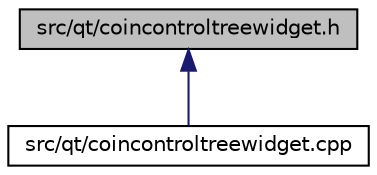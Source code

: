 digraph "src/qt/coincontroltreewidget.h"
{
  edge [fontname="Helvetica",fontsize="10",labelfontname="Helvetica",labelfontsize="10"];
  node [fontname="Helvetica",fontsize="10",shape=record];
  Node3 [label="src/qt/coincontroltreewidget.h",height=0.2,width=0.4,color="black", fillcolor="grey75", style="filled", fontcolor="black"];
  Node3 -> Node4 [dir="back",color="midnightblue",fontsize="10",style="solid",fontname="Helvetica"];
  Node4 [label="src/qt/coincontroltreewidget.cpp",height=0.2,width=0.4,color="black", fillcolor="white", style="filled",URL="$coincontroltreewidget_8cpp.html"];
}
